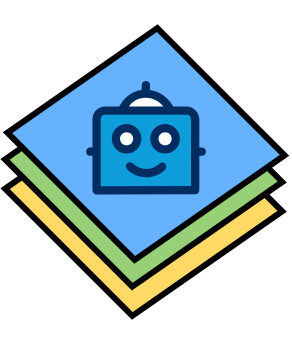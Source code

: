 <mxfile version="24.7.16">
  <diagram name="Page-1" id="mq4cPonKLPynqO4qxXRr">
    <mxGraphModel dx="989" dy="538" grid="1" gridSize="10" guides="1" tooltips="1" connect="1" arrows="1" fold="1" page="1" pageScale="1" pageWidth="827" pageHeight="1169" math="0" shadow="0">
      <root>
        <mxCell id="0" />
        <mxCell id="1" parent="0" />
        <mxCell id="uAXJ_lUiSkS8KoxUV1O8-6" value="" style="shape=parallelogram;perimeter=parallelogramPerimeter;whiteSpace=wrap;html=1;fixedSize=1;rotation=45;size=16;strokeWidth=3;fillColor=#FFD966;" vertex="1" parent="1">
          <mxGeometry x="345.8" y="338" width="106" height="90" as="geometry" />
        </mxCell>
        <mxCell id="uAXJ_lUiSkS8KoxUV1O8-3" value="" style="shape=parallelogram;perimeter=parallelogramPerimeter;whiteSpace=wrap;html=1;fixedSize=1;rotation=45;size=16;strokeWidth=3;fillColor=#97D077;" vertex="1" parent="1">
          <mxGeometry x="345.8" y="323.34" width="106" height="90" as="geometry" />
        </mxCell>
        <mxCell id="uAXJ_lUiSkS8KoxUV1O8-10" value="" style="shape=parallelogram;perimeter=parallelogramPerimeter;whiteSpace=wrap;html=1;fixedSize=1;rotation=45;size=16;strokeWidth=3;fillColor=#66B2FF;" vertex="1" parent="1">
          <mxGeometry x="347" y="310" width="106" height="90" as="geometry" />
        </mxCell>
        <mxCell id="uAXJ_lUiSkS8KoxUV1O8-18" value="" style="verticalLabelPosition=bottom;aspect=fixed;html=1;shape=mxgraph.salesforce.bots;" vertex="1" parent="1">
          <mxGeometry x="370" y="323.34" width="60" height="57" as="geometry" />
        </mxCell>
      </root>
    </mxGraphModel>
  </diagram>
</mxfile>
